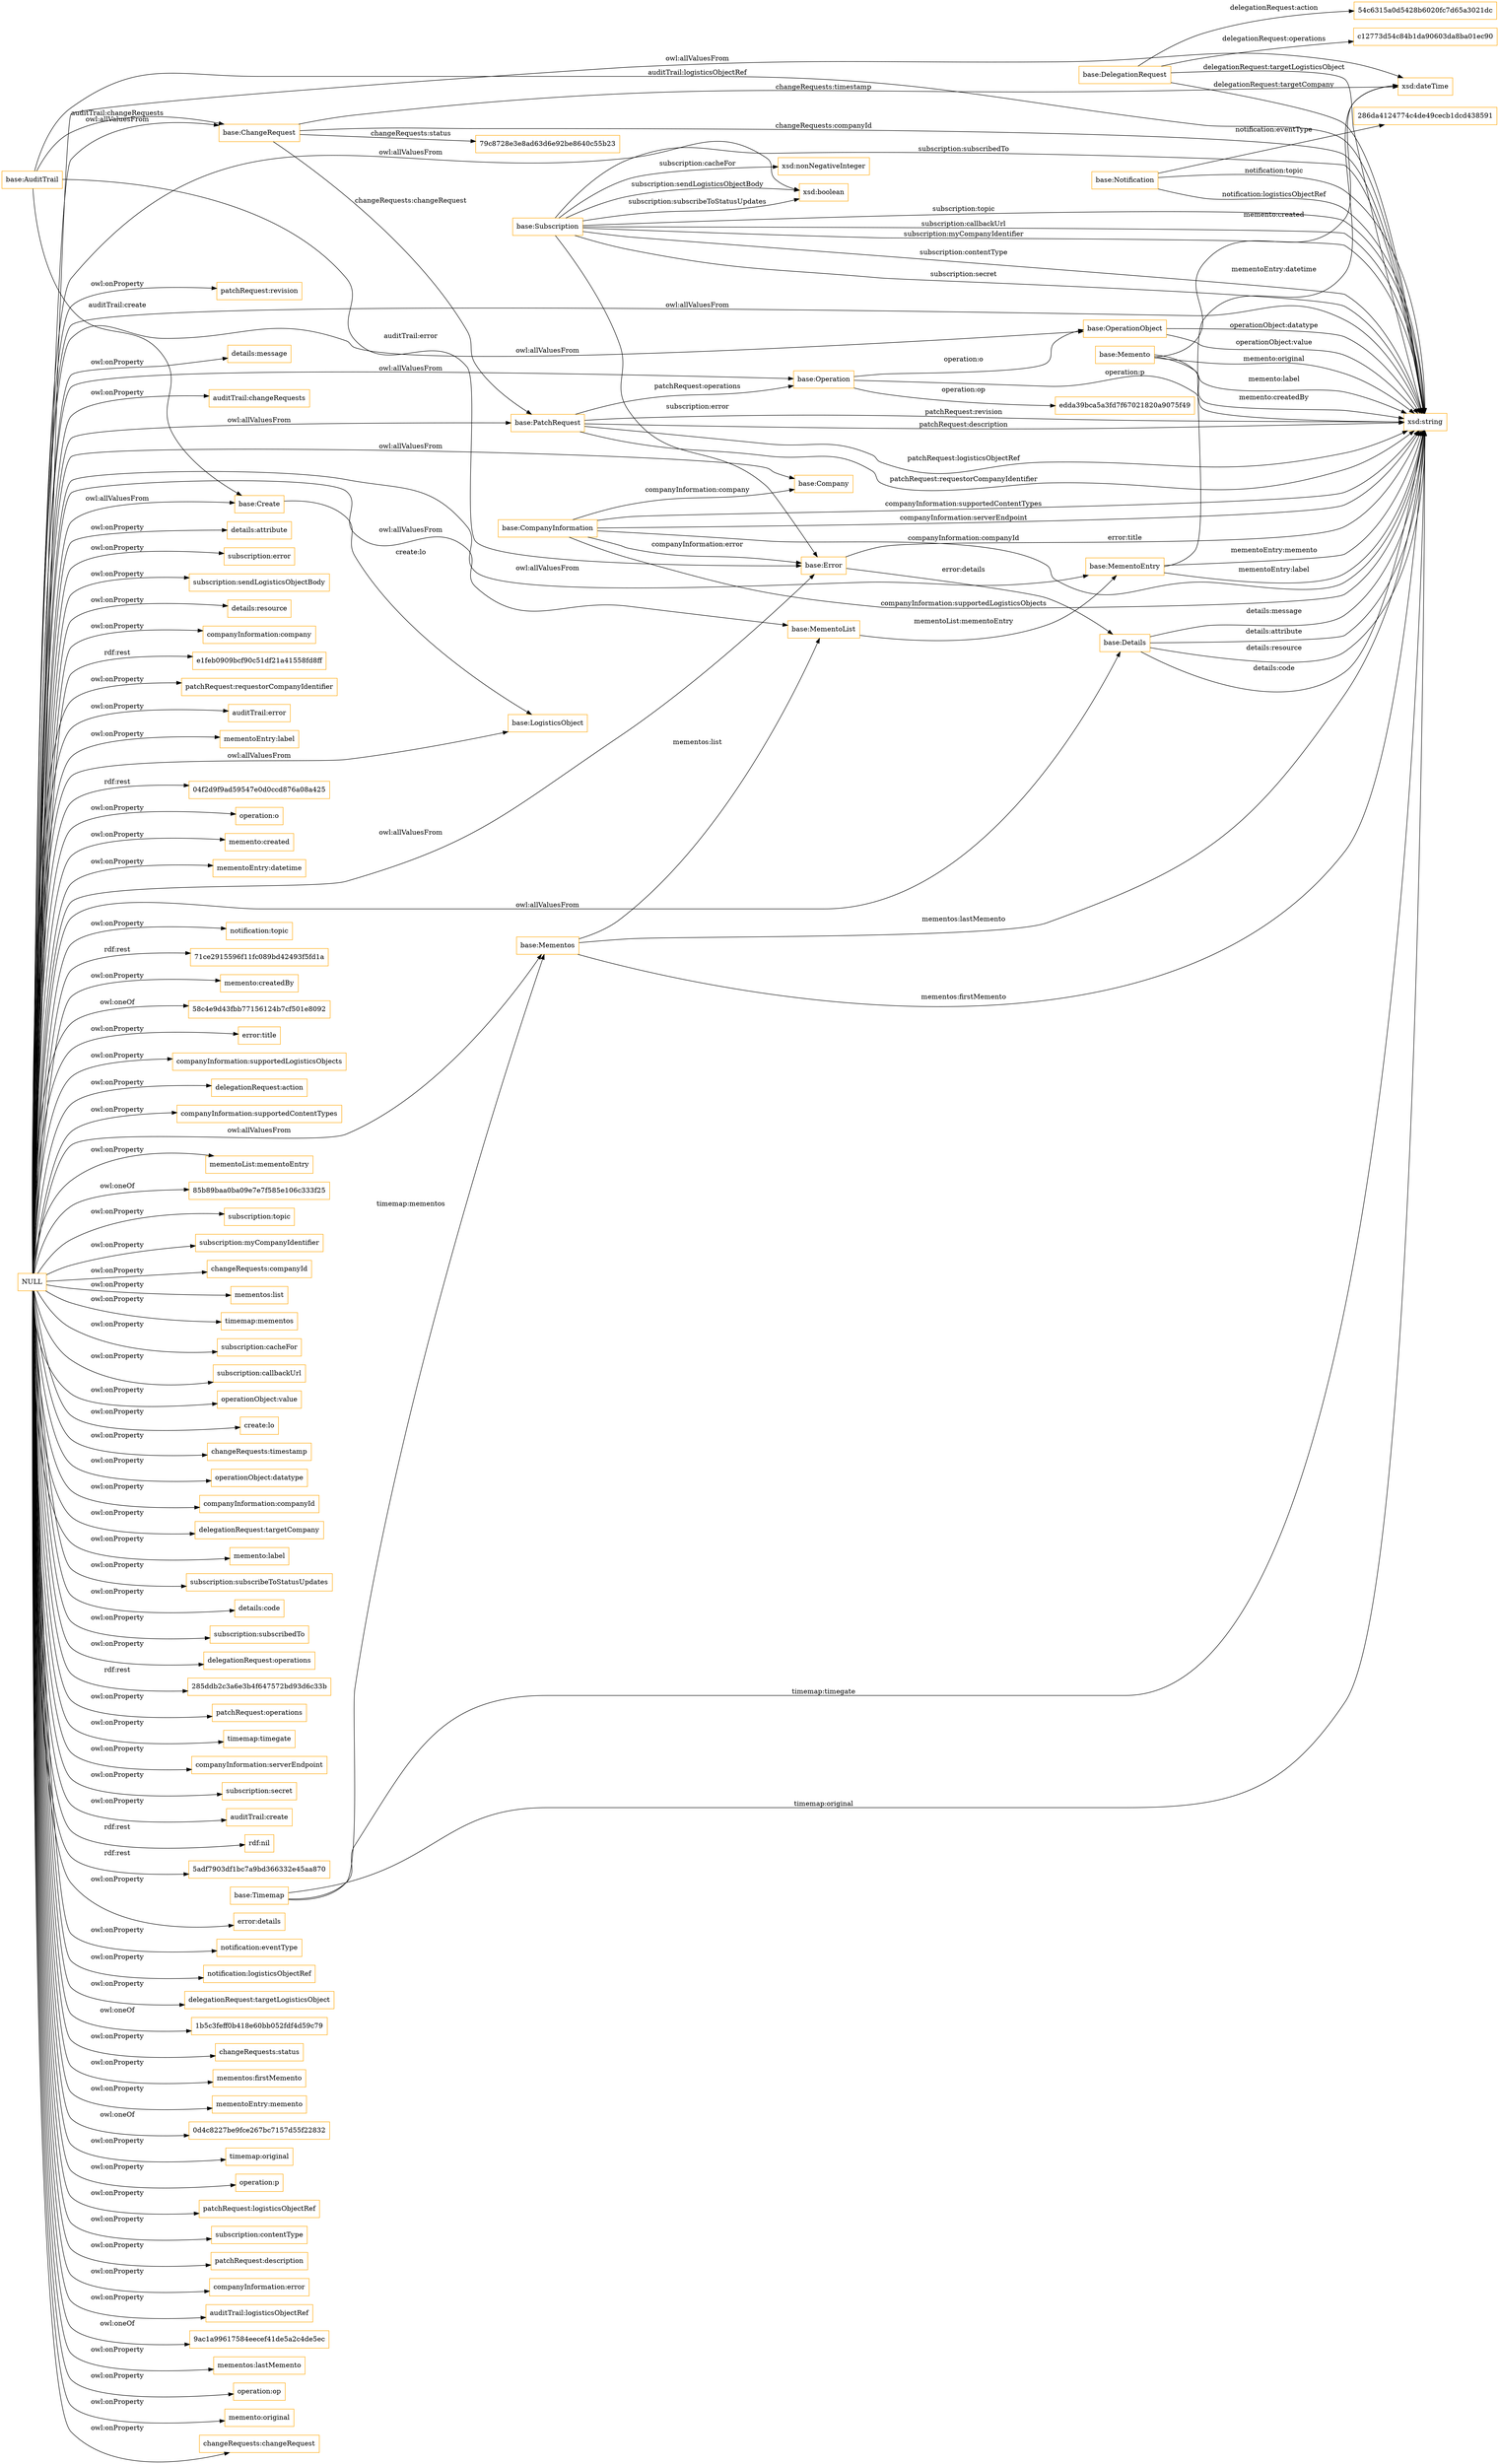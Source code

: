 digraph ar2dtool_diagram { 
rankdir=LR;
size="1501"
node [shape = rectangle, color="orange"]; "base:Error" "base:ChangeRequest" "base:DelegationRequest" "base:Timemap" "base:CompanyInformation" "base:PatchRequest" "base:AuditTrail" "base:OperationObject" "base:Create" "base:Notification" "base:Details" "base:Subscription" "base:Memento" "base:Operation" "base:MementoList" "base:Mementos" "base:MementoEntry" ; /*classes style*/
	"NULL" -> "base:Error" [ label = "owl:allValuesFrom" ];
	"NULL" -> "notification:topic" [ label = "owl:onProperty" ];
	"NULL" -> "71ce2915596f11fc089bd42493f5fd1a" [ label = "rdf:rest" ];
	"NULL" -> "base:Create" [ label = "owl:allValuesFrom" ];
	"NULL" -> "memento:createdBy" [ label = "owl:onProperty" ];
	"NULL" -> "58c4e9d43fbb77156124b7cf501e8092" [ label = "owl:oneOf" ];
	"NULL" -> "error:title" [ label = "owl:onProperty" ];
	"NULL" -> "companyInformation:supportedLogisticsObjects" [ label = "owl:onProperty" ];
	"NULL" -> "delegationRequest:action" [ label = "owl:onProperty" ];
	"NULL" -> "companyInformation:supportedContentTypes" [ label = "owl:onProperty" ];
	"NULL" -> "xsd:boolean" [ label = "owl:allValuesFrom" ];
	"NULL" -> "mementoList:mementoEntry" [ label = "owl:onProperty" ];
	"NULL" -> "85b89baa0ba09e7e7f585e106c333f25" [ label = "owl:oneOf" ];
	"NULL" -> "subscription:topic" [ label = "owl:onProperty" ];
	"NULL" -> "subscription:myCompanyIdentifier" [ label = "owl:onProperty" ];
	"NULL" -> "changeRequests:companyId" [ label = "owl:onProperty" ];
	"NULL" -> "mementos:list" [ label = "owl:onProperty" ];
	"NULL" -> "timemap:mementos" [ label = "owl:onProperty" ];
	"NULL" -> "subscription:cacheFor" [ label = "owl:onProperty" ];
	"NULL" -> "subscription:callbackUrl" [ label = "owl:onProperty" ];
	"NULL" -> "operationObject:value" [ label = "owl:onProperty" ];
	"NULL" -> "xsd:string" [ label = "owl:allValuesFrom" ];
	"NULL" -> "create:lo" [ label = "owl:onProperty" ];
	"NULL" -> "changeRequests:timestamp" [ label = "owl:onProperty" ];
	"NULL" -> "operationObject:datatype" [ label = "owl:onProperty" ];
	"NULL" -> "companyInformation:companyId" [ label = "owl:onProperty" ];
	"NULL" -> "delegationRequest:targetCompany" [ label = "owl:onProperty" ];
	"NULL" -> "memento:label" [ label = "owl:onProperty" ];
	"NULL" -> "subscription:subscribeToStatusUpdates" [ label = "owl:onProperty" ];
	"NULL" -> "details:code" [ label = "owl:onProperty" ];
	"NULL" -> "subscription:subscribedTo" [ label = "owl:onProperty" ];
	"NULL" -> "delegationRequest:operations" [ label = "owl:onProperty" ];
	"NULL" -> "285ddb2c3a6e3b4f647572bd93d6c33b" [ label = "rdf:rest" ];
	"NULL" -> "patchRequest:operations" [ label = "owl:onProperty" ];
	"NULL" -> "timemap:timegate" [ label = "owl:onProperty" ];
	"NULL" -> "companyInformation:serverEndpoint" [ label = "owl:onProperty" ];
	"NULL" -> "base:Mementos" [ label = "owl:allValuesFrom" ];
	"NULL" -> "base:MementoList" [ label = "owl:allValuesFrom" ];
	"NULL" -> "subscription:secret" [ label = "owl:onProperty" ];
	"NULL" -> "base:MementoEntry" [ label = "owl:allValuesFrom" ];
	"NULL" -> "auditTrail:create" [ label = "owl:onProperty" ];
	"NULL" -> "rdf:nil" [ label = "rdf:rest" ];
	"NULL" -> "5adf7903df1bc7a9bd366332e45aa870" [ label = "rdf:rest" ];
	"NULL" -> "base:Company" [ label = "owl:allValuesFrom" ];
	"NULL" -> "error:details" [ label = "owl:onProperty" ];
	"NULL" -> "notification:eventType" [ label = "owl:onProperty" ];
	"NULL" -> "notification:logisticsObjectRef" [ label = "owl:onProperty" ];
	"NULL" -> "delegationRequest:targetLogisticsObject" [ label = "owl:onProperty" ];
	"NULL" -> "1b5c3feff0b418e60bb052fdf4d59c79" [ label = "owl:oneOf" ];
	"NULL" -> "changeRequests:status" [ label = "owl:onProperty" ];
	"NULL" -> "mementos:firstMemento" [ label = "owl:onProperty" ];
	"NULL" -> "mementoEntry:memento" [ label = "owl:onProperty" ];
	"NULL" -> "0d4c8227be9fce267bc7157d55f22832" [ label = "owl:oneOf" ];
	"NULL" -> "timemap:original" [ label = "owl:onProperty" ];
	"NULL" -> "operation:p" [ label = "owl:onProperty" ];
	"NULL" -> "patchRequest:logisticsObjectRef" [ label = "owl:onProperty" ];
	"NULL" -> "subscription:contentType" [ label = "owl:onProperty" ];
	"NULL" -> "base:Details" [ label = "owl:allValuesFrom" ];
	"NULL" -> "base:PatchRequest" [ label = "owl:allValuesFrom" ];
	"NULL" -> "patchRequest:description" [ label = "owl:onProperty" ];
	"NULL" -> "companyInformation:error" [ label = "owl:onProperty" ];
	"NULL" -> "auditTrail:logisticsObjectRef" [ label = "owl:onProperty" ];
	"NULL" -> "9ac1a99617584eecef41de5a2c4de5ec" [ label = "owl:oneOf" ];
	"NULL" -> "xsd:dateTime" [ label = "owl:allValuesFrom" ];
	"NULL" -> "base:LogisticsObject" [ label = "owl:allValuesFrom" ];
	"NULL" -> "mementos:lastMemento" [ label = "owl:onProperty" ];
	"NULL" -> "operation:op" [ label = "owl:onProperty" ];
	"NULL" -> "base:OperationObject" [ label = "owl:allValuesFrom" ];
	"NULL" -> "memento:original" [ label = "owl:onProperty" ];
	"NULL" -> "changeRequests:changeRequest" [ label = "owl:onProperty" ];
	"NULL" -> "patchRequest:revision" [ label = "owl:onProperty" ];
	"NULL" -> "base:ChangeRequest" [ label = "owl:allValuesFrom" ];
	"NULL" -> "base:Operation" [ label = "owl:allValuesFrom" ];
	"NULL" -> "details:message" [ label = "owl:onProperty" ];
	"NULL" -> "auditTrail:changeRequests" [ label = "owl:onProperty" ];
	"NULL" -> "subscription:error" [ label = "owl:onProperty" ];
	"NULL" -> "details:attribute" [ label = "owl:onProperty" ];
	"NULL" -> "subscription:sendLogisticsObjectBody" [ label = "owl:onProperty" ];
	"NULL" -> "details:resource" [ label = "owl:onProperty" ];
	"NULL" -> "auditTrail:error" [ label = "owl:onProperty" ];
	"NULL" -> "companyInformation:company" [ label = "owl:onProperty" ];
	"NULL" -> "e1feb0909bcf90c51df21a41558fd8ff" [ label = "rdf:rest" ];
	"NULL" -> "patchRequest:requestorCompanyIdentifier" [ label = "owl:onProperty" ];
	"NULL" -> "mementoEntry:label" [ label = "owl:onProperty" ];
	"NULL" -> "04f2d9f9ad59547e0d0ccd876a08a425" [ label = "rdf:rest" ];
	"NULL" -> "operation:o" [ label = "owl:onProperty" ];
	"NULL" -> "memento:created" [ label = "owl:onProperty" ];
	"NULL" -> "mementoEntry:datetime" [ label = "owl:onProperty" ];
	"base:OperationObject" -> "xsd:string" [ label = "operationObject:datatype" ];
	"base:Details" -> "xsd:string" [ label = "details:resource" ];
	"base:Details" -> "xsd:string" [ label = "details:code" ];
	"base:ChangeRequest" -> "xsd:string" [ label = "changeRequests:companyId" ];
	"base:Notification" -> "286da4124774c4de49cecb1dcd438591" [ label = "notification:eventType" ];
	"base:Notification" -> "xsd:string" [ label = "notification:logisticsObjectRef" ];
	"base:Operation" -> "edda39bca5a3fd7f67021820a9075f49" [ label = "operation:op" ];
	"base:Subscription" -> "base:Error" [ label = "subscription:error" ];
	"base:PatchRequest" -> "xsd:string" [ label = "patchRequest:logisticsObjectRef" ];
	"base:Details" -> "xsd:string" [ label = "details:message" ];
	"base:Timemap" -> "xsd:string" [ label = "timemap:original" ];
	"base:PatchRequest" -> "xsd:string" [ label = "patchRequest:requestorCompanyIdentifier" ];
	"base:PatchRequest" -> "base:Operation" [ label = "patchRequest:operations" ];
	"base:ChangeRequest" -> "base:PatchRequest" [ label = "changeRequests:changeRequest" ];
	"base:DelegationRequest" -> "c12773d54c84b1da90603da8ba01ec90" [ label = "delegationRequest:operations" ];
	"base:Subscription" -> "xsd:boolean" [ label = "subscription:sendLogisticsObjectBody" ];
	"base:CompanyInformation" -> "xsd:string" [ label = "companyInformation:supportedLogisticsObjects" ];
	"base:CompanyInformation" -> "xsd:string" [ label = "companyInformation:supportedContentTypes" ];
	"base:Mementos" -> "xsd:string" [ label = "mementos:lastMemento" ];
	"base:Error" -> "base:Details" [ label = "error:details" ];
	"base:DelegationRequest" -> "54c6315a0d5428b6020fc7d65a3021dc" [ label = "delegationRequest:action" ];
	"base:CompanyInformation" -> "xsd:string" [ label = "companyInformation:serverEndpoint" ];
	"base:Create" -> "base:LogisticsObject" [ label = "create:lo" ];
	"base:Subscription" -> "xsd:string" [ label = "subscription:topic" ];
	"base:DelegationRequest" -> "xsd:string" [ label = "delegationRequest:targetCompany" ];
	"base:Memento" -> "xsd:string" [ label = "memento:original" ];
	"base:AuditTrail" -> "base:Error" [ label = "auditTrail:error" ];
	"base:Memento" -> "xsd:dateTime" [ label = "memento:created" ];
	"base:Subscription" -> "xsd:string" [ label = "subscription:callbackUrl" ];
	"base:Subscription" -> "xsd:string" [ label = "subscription:myCompanyIdentifier" ];
	"base:CompanyInformation" -> "base:Company" [ label = "companyInformation:company" ];
	"base:Memento" -> "xsd:string" [ label = "memento:label" ];
	"base:MementoEntry" -> "xsd:dateTime" [ label = "mementoEntry:datetime" ];
	"base:MementoEntry" -> "xsd:string" [ label = "mementoEntry:memento" ];
	"base:ChangeRequest" -> "79c8728e3e8ad63d6e92be8640c55b23" [ label = "changeRequests:status" ];
	"base:PatchRequest" -> "xsd:string" [ label = "patchRequest:revision" ];
	"base:DelegationRequest" -> "xsd:string" [ label = "delegationRequest:targetLogisticsObject" ];
	"base:Timemap" -> "xsd:string" [ label = "timemap:timegate" ];
	"base:MementoList" -> "base:MementoEntry" [ label = "mementoList:mementoEntry" ];
	"base:Subscription" -> "xsd:string" [ label = "subscription:contentType" ];
	"base:AuditTrail" -> "base:Create" [ label = "auditTrail:create" ];
	"base:Timemap" -> "base:Mementos" [ label = "timemap:mementos" ];
	"base:Memento" -> "xsd:string" [ label = "memento:createdBy" ];
	"base:Mementos" -> "xsd:string" [ label = "mementos:firstMemento" ];
	"base:ChangeRequest" -> "xsd:dateTime" [ label = "changeRequests:timestamp" ];
	"base:CompanyInformation" -> "base:Error" [ label = "companyInformation:error" ];
	"base:PatchRequest" -> "xsd:string" [ label = "patchRequest:description" ];
	"base:Subscription" -> "xsd:string" [ label = "subscription:secret" ];
	"base:CompanyInformation" -> "xsd:string" [ label = "companyInformation:companyId" ];
	"base:AuditTrail" -> "xsd:string" [ label = "auditTrail:logisticsObjectRef" ];
	"base:Subscription" -> "xsd:nonNegativeInteger" [ label = "subscription:cacheFor" ];
	"base:Subscription" -> "xsd:string" [ label = "subscription:subscribedTo" ];
	"base:Notification" -> "xsd:string" [ label = "notification:topic" ];
	"base:Error" -> "xsd:string" [ label = "error:title" ];
	"base:MementoEntry" -> "xsd:string" [ label = "mementoEntry:label" ];
	"base:Subscription" -> "xsd:boolean" [ label = "subscription:subscribeToStatusUpdates" ];
	"base:Details" -> "xsd:string" [ label = "details:attribute" ];
	"base:Mementos" -> "base:MementoList" [ label = "mementos:list" ];
	"base:Operation" -> "base:OperationObject" [ label = "operation:o" ];
	"base:AuditTrail" -> "base:ChangeRequest" [ label = "auditTrail:changeRequests" ];
	"base:Operation" -> "xsd:string" [ label = "operation:p" ];
	"base:OperationObject" -> "xsd:string" [ label = "operationObject:value" ];

}
